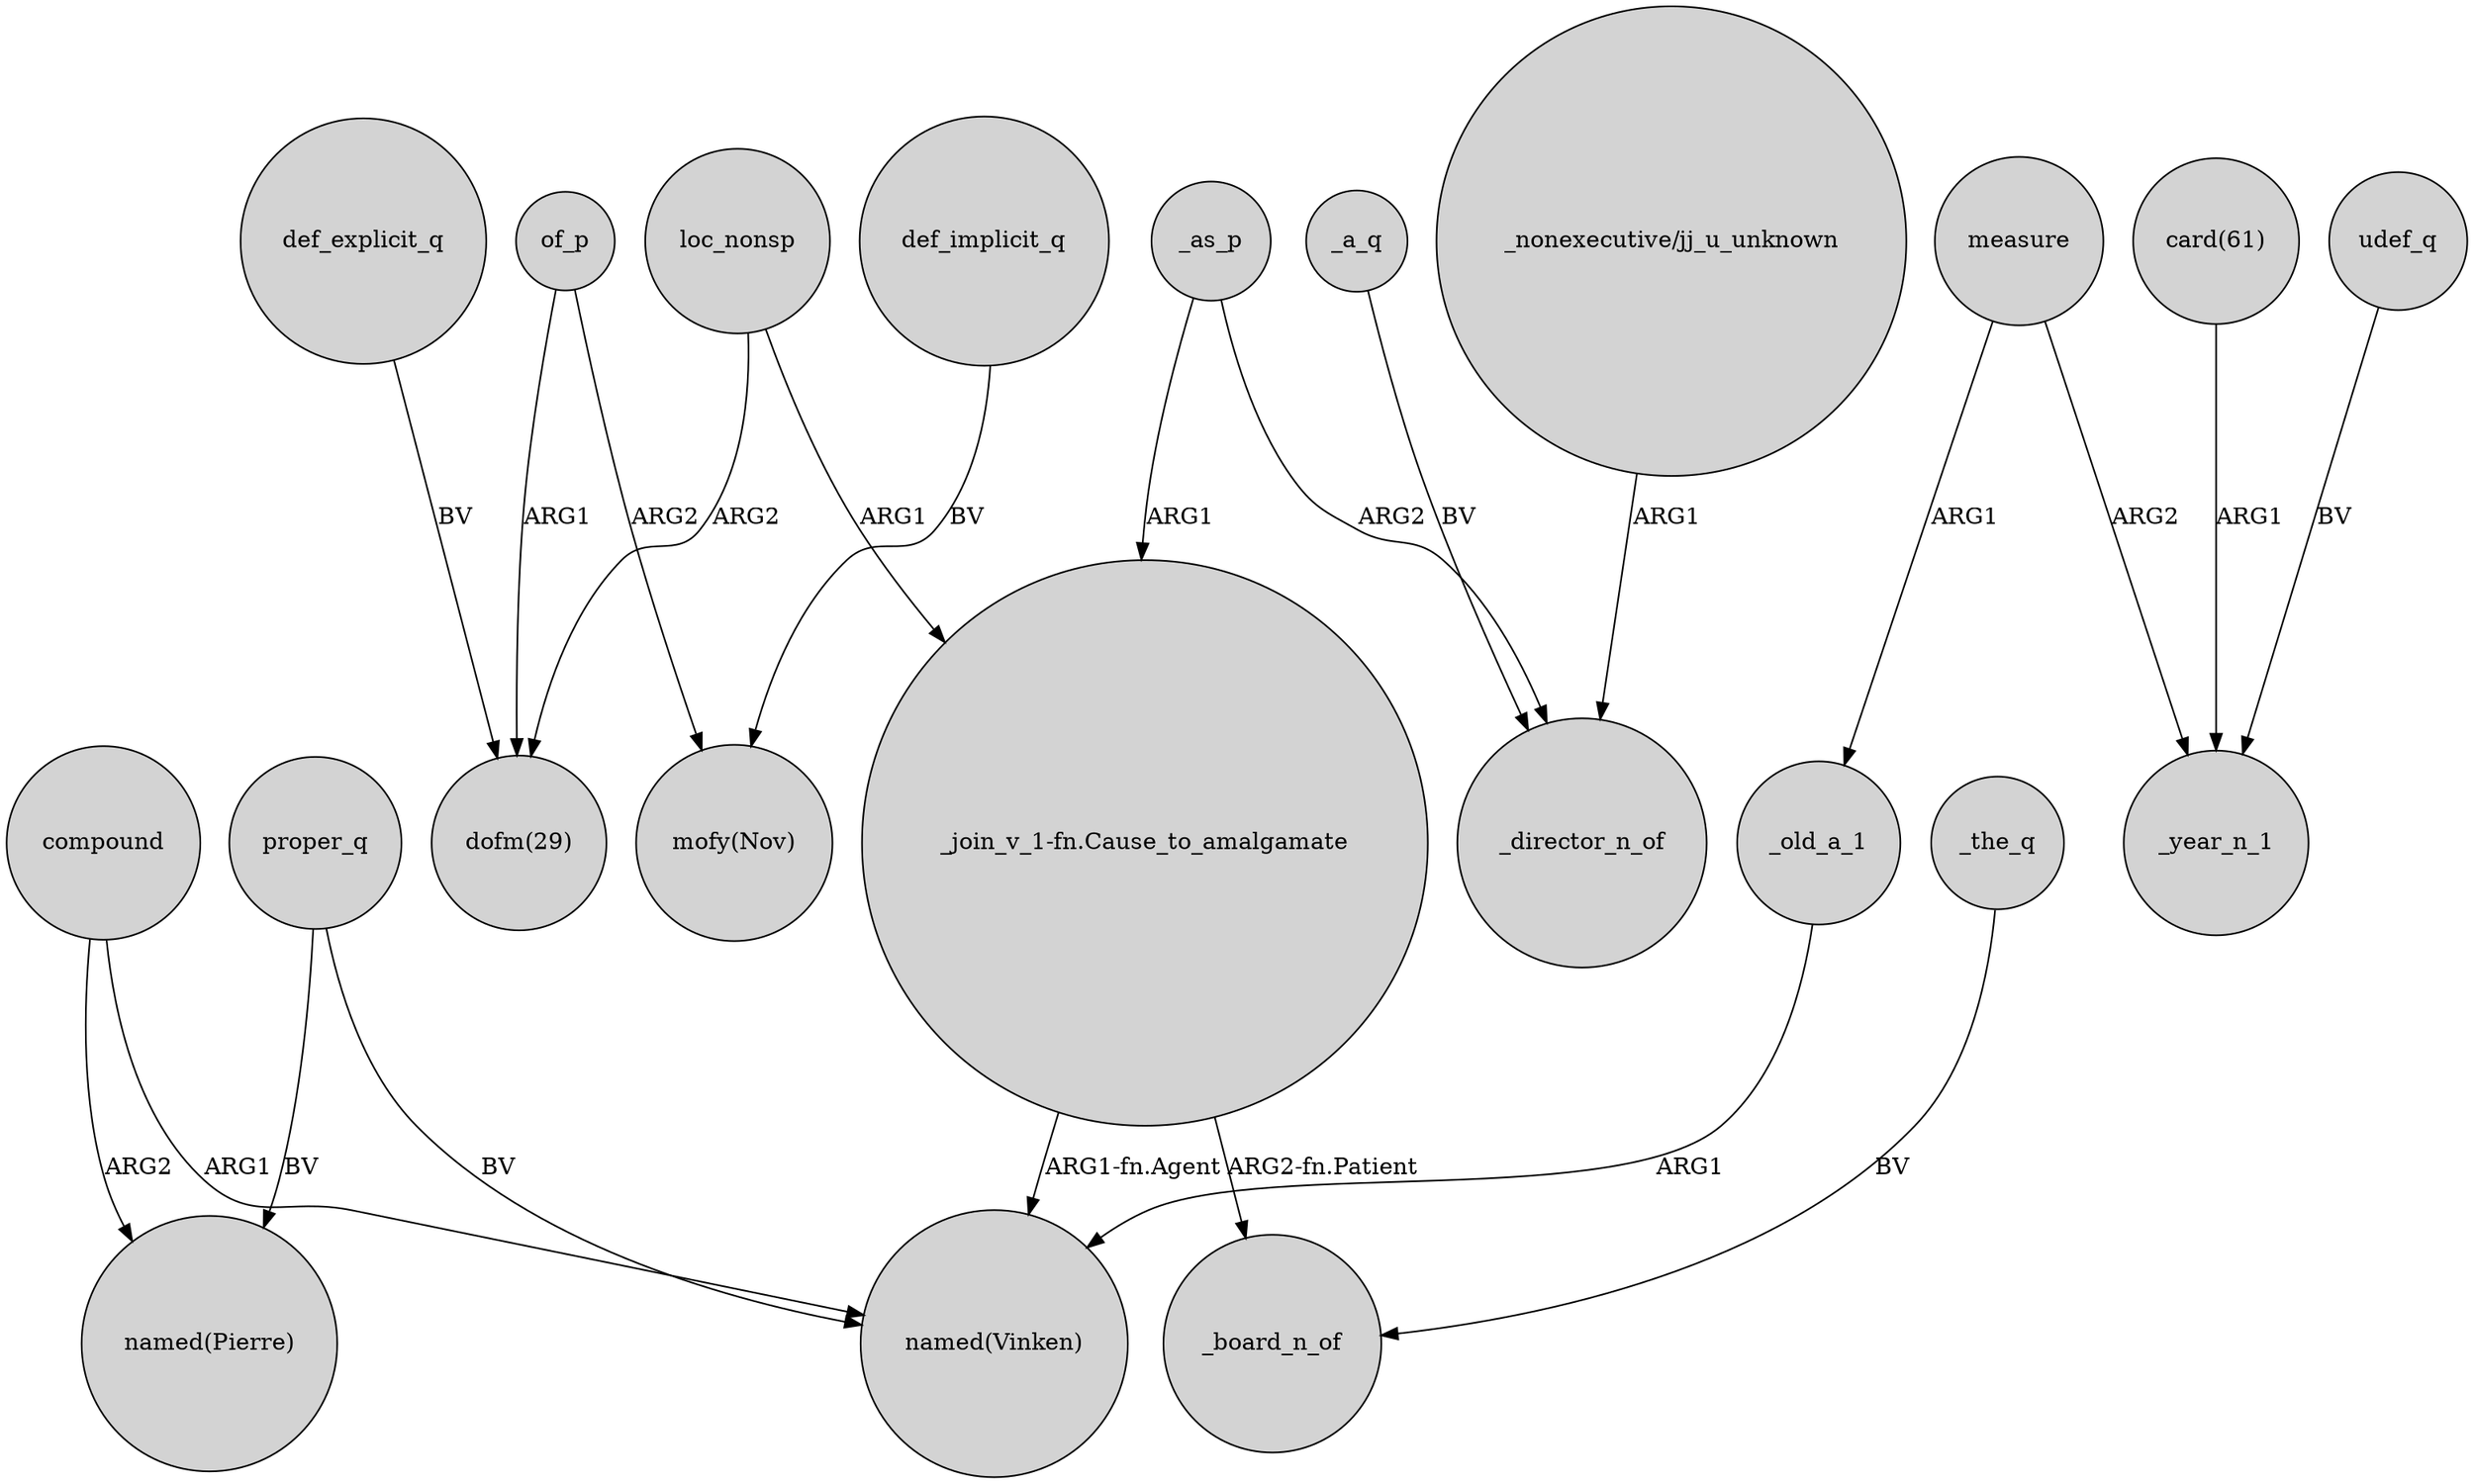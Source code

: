 digraph {
	node [shape=circle style=filled]
	proper_q -> "named(Pierre)" [label=BV]
	of_p -> "dofm(29)" [label=ARG1]
	compound -> "named(Vinken)" [label=ARG1]
	compound -> "named(Pierre)" [label=ARG2]
	measure -> _year_n_1 [label=ARG2]
	"_nonexecutive/jj_u_unknown" -> _director_n_of [label=ARG1]
	"_join_v_1-fn.Cause_to_amalgamate" -> _board_n_of [label="ARG2-fn.Patient"]
	loc_nonsp -> "dofm(29)" [label=ARG2]
	_old_a_1 -> "named(Vinken)" [label=ARG1]
	loc_nonsp -> "_join_v_1-fn.Cause_to_amalgamate" [label=ARG1]
	def_explicit_q -> "dofm(29)" [label=BV]
	measure -> _old_a_1 [label=ARG1]
	"_join_v_1-fn.Cause_to_amalgamate" -> "named(Vinken)" [label="ARG1-fn.Agent"]
	_the_q -> _board_n_of [label=BV]
	_a_q -> _director_n_of [label=BV]
	proper_q -> "named(Vinken)" [label=BV]
	udef_q -> _year_n_1 [label=BV]
	of_p -> "mofy(Nov)" [label=ARG2]
	_as_p -> "_join_v_1-fn.Cause_to_amalgamate" [label=ARG1]
	"card(61)" -> _year_n_1 [label=ARG1]
	def_implicit_q -> "mofy(Nov)" [label=BV]
	_as_p -> _director_n_of [label=ARG2]
}

